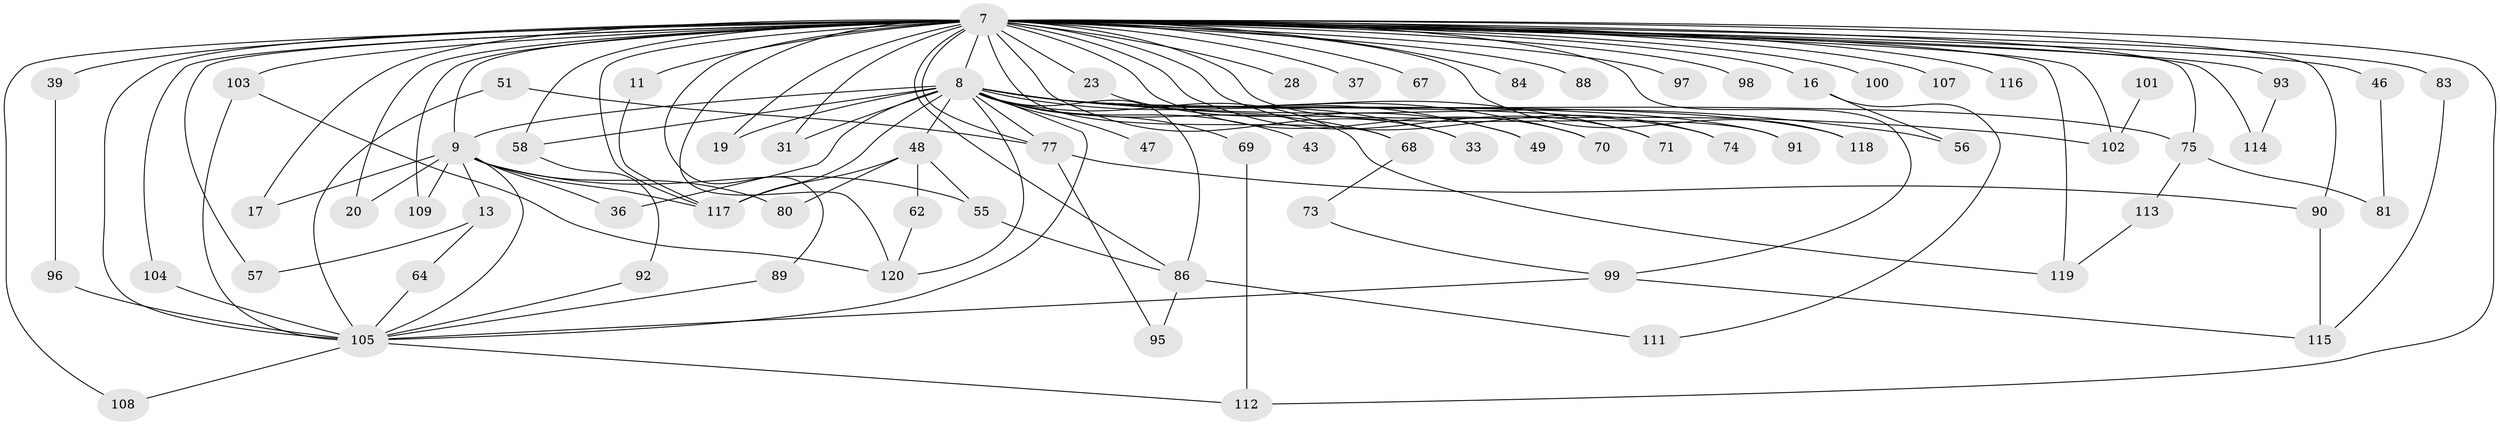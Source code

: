// original degree distribution, {14: 0.016666666666666666, 19: 0.008333333333333333, 36: 0.008333333333333333, 33: 0.008333333333333333, 30: 0.008333333333333333, 26: 0.008333333333333333, 31: 0.008333333333333333, 13: 0.008333333333333333, 18: 0.008333333333333333, 3: 0.23333333333333334, 4: 0.11666666666666667, 9: 0.008333333333333333, 2: 0.525, 5: 0.025, 6: 0.008333333333333333}
// Generated by graph-tools (version 1.1) at 2025/48/03/04/25 21:48:43]
// undirected, 72 vertices, 126 edges
graph export_dot {
graph [start="1"]
  node [color=gray90,style=filled];
  7 [super="+5+4"];
  8 [super="+6"];
  9 [super="+2"];
  11;
  13;
  16;
  17;
  19;
  20;
  23;
  28;
  31;
  33;
  36;
  37 [super="+24"];
  39;
  43;
  46 [super="+15"];
  47;
  48 [super="+14+34"];
  49;
  51;
  55 [super="+42"];
  56;
  57;
  58 [super="+40"];
  62;
  64;
  67;
  68 [super="+54"];
  69;
  70;
  71;
  73;
  74;
  75 [super="+60+21"];
  77 [super="+50+63"];
  80;
  81;
  83;
  84;
  86 [super="+26+72"];
  88;
  89;
  90 [super="+76"];
  91;
  92;
  93;
  95;
  96;
  97;
  98;
  99 [super="+32"];
  100;
  101;
  102 [super="+82"];
  103 [super="+53"];
  104;
  105 [super="+44+66"];
  107;
  108;
  109;
  111;
  112 [super="+45"];
  113;
  114 [super="+22"];
  115 [super="+85"];
  116;
  117 [super="+41+65+78+29+110"];
  118 [super="+94"];
  119 [super="+61+38"];
  120 [super="+79+87"];
  7 -- 8 [weight=8];
  7 -- 9 [weight=8];
  7 -- 16 [weight=2];
  7 -- 39 [weight=2];
  7 -- 58 [weight=2];
  7 -- 67 [weight=2];
  7 -- 75 [weight=3];
  7 -- 83 [weight=2];
  7 -- 84 [weight=2];
  7 -- 88 [weight=2];
  7 -- 89;
  7 -- 116 [weight=2];
  7 -- 70;
  7 -- 19;
  7 -- 20;
  7 -- 28 [weight=2];
  7 -- 91;
  7 -- 97 [weight=2];
  7 -- 98 [weight=2];
  7 -- 100 [weight=2];
  7 -- 108;
  7 -- 109;
  7 -- 46 [weight=2];
  7 -- 57;
  7 -- 68;
  7 -- 11 [weight=2];
  7 -- 17;
  7 -- 23 [weight=2];
  7 -- 31;
  7 -- 33;
  7 -- 37 [weight=3];
  7 -- 71;
  7 -- 74;
  7 -- 90 [weight=3];
  7 -- 93;
  7 -- 99 [weight=2];
  7 -- 102;
  7 -- 103 [weight=3];
  7 -- 104;
  7 -- 107;
  7 -- 114 [weight=3];
  7 -- 118;
  7 -- 86 [weight=2];
  7 -- 77;
  7 -- 105 [weight=11];
  7 -- 112;
  7 -- 119;
  7 -- 117;
  7 -- 120;
  8 -- 9 [weight=4];
  8 -- 31;
  8 -- 43 [weight=2];
  8 -- 47 [weight=2];
  8 -- 69 [weight=2];
  8 -- 77 [weight=3];
  8 -- 102 [weight=3];
  8 -- 118 [weight=2];
  8 -- 68 [weight=2];
  8 -- 70;
  8 -- 71;
  8 -- 74;
  8 -- 19;
  8 -- 91;
  8 -- 33;
  8 -- 36;
  8 -- 48 [weight=4];
  8 -- 49;
  8 -- 56;
  8 -- 58;
  8 -- 75;
  8 -- 86;
  8 -- 105 [weight=6];
  8 -- 119 [weight=3];
  8 -- 117 [weight=3];
  8 -- 120;
  9 -- 13 [weight=2];
  9 -- 109;
  9 -- 36;
  9 -- 80;
  9 -- 17;
  9 -- 20;
  9 -- 55;
  9 -- 105 [weight=4];
  9 -- 117;
  11 -- 117;
  13 -- 57;
  13 -- 64;
  16 -- 56;
  16 -- 111;
  23 -- 49;
  39 -- 96;
  46 -- 81;
  48 -- 62 [weight=2];
  48 -- 80;
  48 -- 55 [weight=2];
  48 -- 117 [weight=3];
  51 -- 77;
  51 -- 105;
  55 -- 86;
  58 -- 92;
  62 -- 120;
  64 -- 105;
  68 -- 73;
  69 -- 112;
  73 -- 99;
  75 -- 113;
  75 -- 81;
  77 -- 95;
  77 -- 90;
  83 -- 115;
  86 -- 95;
  86 -- 111;
  89 -- 105;
  90 -- 115;
  92 -- 105;
  93 -- 114;
  96 -- 105;
  99 -- 105 [weight=2];
  99 -- 115;
  101 -- 102 [weight=2];
  103 -- 105;
  103 -- 120;
  104 -- 105;
  105 -- 108;
  105 -- 112;
  113 -- 119;
}

